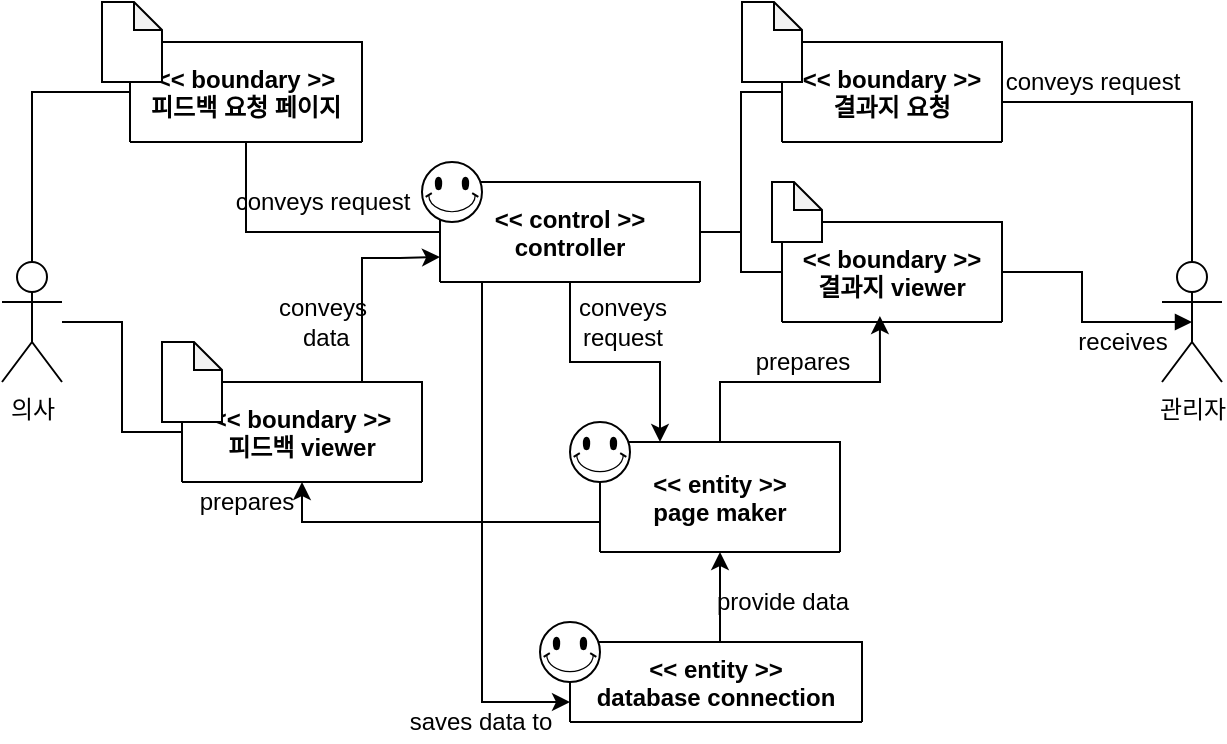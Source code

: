 <mxfile version="14.6.6" type="github">
  <diagram id="2snBoPdIVIojASlzs4ji" name="Page-1">
    <mxGraphModel dx="946" dy="544" grid="0" gridSize="10" guides="1" tooltips="1" connect="1" arrows="1" fold="1" page="1" pageScale="1" pageWidth="827" pageHeight="1169" math="0" shadow="0">
      <root>
        <mxCell id="0" />
        <mxCell id="1" parent="0" />
        <mxCell id="pNh5RsfMhSHscX6KeP78-1" value="의사" style="shape=umlActor;verticalLabelPosition=bottom;verticalAlign=top;html=1;outlineConnect=0;" parent="1" vertex="1">
          <mxGeometry x="130" y="200" width="30" height="60" as="geometry" />
        </mxCell>
        <mxCell id="pNh5RsfMhSHscX6KeP78-2" value="관리자" style="shape=umlActor;verticalLabelPosition=bottom;verticalAlign=top;html=1;outlineConnect=0;" parent="1" vertex="1">
          <mxGeometry x="710" y="200" width="30" height="60" as="geometry" />
        </mxCell>
        <mxCell id="pNh5RsfMhSHscX6KeP78-14" style="edgeStyle=orthogonalEdgeStyle;rounded=0;orthogonalLoop=1;jettySize=auto;html=1;entryX=0;entryY=0.5;entryDx=0;entryDy=0;endArrow=none;endFill=0;" parent="1" source="pNh5RsfMhSHscX6KeP78-3" target="pNh5RsfMhSHscX6KeP78-9" edge="1">
          <mxGeometry relative="1" as="geometry" />
        </mxCell>
        <mxCell id="pNh5RsfMhSHscX6KeP78-17" style="edgeStyle=orthogonalEdgeStyle;rounded=0;orthogonalLoop=1;jettySize=auto;html=1;endArrow=none;endFill=0;" parent="1" source="pNh5RsfMhSHscX6KeP78-3" target="pNh5RsfMhSHscX6KeP78-16" edge="1">
          <mxGeometry relative="1" as="geometry" />
        </mxCell>
        <mxCell id="9H2vDyvUipclMlkeoAgt-2" style="edgeStyle=orthogonalEdgeStyle;rounded=0;orthogonalLoop=1;jettySize=auto;html=1;endArrow=none;endFill=0;" edge="1" parent="1" source="pNh5RsfMhSHscX6KeP78-3" target="pNh5RsfMhSHscX6KeP78-7">
          <mxGeometry relative="1" as="geometry" />
        </mxCell>
        <mxCell id="9H2vDyvUipclMlkeoAgt-18" style="edgeStyle=orthogonalEdgeStyle;rounded=0;orthogonalLoop=1;jettySize=auto;html=1;entryX=0;entryY=0.75;entryDx=0;entryDy=0;" edge="1" parent="1" source="pNh5RsfMhSHscX6KeP78-3" target="pNh5RsfMhSHscX6KeP78-6">
          <mxGeometry relative="1" as="geometry">
            <Array as="points">
              <mxPoint x="370" y="420" />
            </Array>
          </mxGeometry>
        </mxCell>
        <mxCell id="9H2vDyvUipclMlkeoAgt-21" style="edgeStyle=orthogonalEdgeStyle;rounded=0;orthogonalLoop=1;jettySize=auto;html=1;entryX=0.25;entryY=0;entryDx=0;entryDy=0;" edge="1" parent="1" source="pNh5RsfMhSHscX6KeP78-3" target="9H2vDyvUipclMlkeoAgt-1">
          <mxGeometry relative="1" as="geometry" />
        </mxCell>
        <mxCell id="pNh5RsfMhSHscX6KeP78-3" value="&lt;&lt; control &gt;&gt;&#xa;controller" style="swimlane;startSize=50;" parent="1" vertex="1">
          <mxGeometry x="349" y="160" width="130" height="50" as="geometry" />
        </mxCell>
        <mxCell id="9H2vDyvUipclMlkeoAgt-11" style="edgeStyle=orthogonalEdgeStyle;rounded=0;orthogonalLoop=1;jettySize=auto;html=1;exitX=0.5;exitY=0;exitDx=0;exitDy=0;" edge="1" parent="1" source="pNh5RsfMhSHscX6KeP78-6" target="9H2vDyvUipclMlkeoAgt-1">
          <mxGeometry relative="1" as="geometry">
            <Array as="points">
              <mxPoint x="489" y="390" />
            </Array>
          </mxGeometry>
        </mxCell>
        <mxCell id="pNh5RsfMhSHscX6KeP78-6" value="&lt;&lt; entity &gt;&gt;&#xa;database connection" style="swimlane;startSize=40;" parent="1" vertex="1">
          <mxGeometry x="414" y="390" width="146" height="40" as="geometry" />
        </mxCell>
        <mxCell id="pNh5RsfMhSHscX6KeP78-25" value="" style="verticalLabelPosition=bottom;verticalAlign=top;html=1;shape=mxgraph.basic.smiley" parent="pNh5RsfMhSHscX6KeP78-6" vertex="1">
          <mxGeometry x="-15" y="-10" width="30" height="30" as="geometry" />
        </mxCell>
        <mxCell id="pNh5RsfMhSHscX6KeP78-11" style="edgeStyle=orthogonalEdgeStyle;rounded=0;orthogonalLoop=1;jettySize=auto;html=1;endArrow=none;endFill=0;" parent="1" source="pNh5RsfMhSHscX6KeP78-7" target="pNh5RsfMhSHscX6KeP78-1" edge="1">
          <mxGeometry relative="1" as="geometry" />
        </mxCell>
        <mxCell id="pNh5RsfMhSHscX6KeP78-7" value="&lt;&lt; boundary &gt;&gt;&#xa;피드백 요청 페이지" style="swimlane;startSize=50;" parent="1" vertex="1">
          <mxGeometry x="194" y="90" width="116" height="50" as="geometry" />
        </mxCell>
        <mxCell id="pNh5RsfMhSHscX6KeP78-12" style="edgeStyle=orthogonalEdgeStyle;rounded=0;orthogonalLoop=1;jettySize=auto;html=1;endArrow=none;endFill=0;" parent="1" source="pNh5RsfMhSHscX6KeP78-8" target="pNh5RsfMhSHscX6KeP78-1" edge="1">
          <mxGeometry relative="1" as="geometry" />
        </mxCell>
        <mxCell id="9H2vDyvUipclMlkeoAgt-3" style="edgeStyle=orthogonalEdgeStyle;rounded=0;orthogonalLoop=1;jettySize=auto;html=1;entryX=0;entryY=0.75;entryDx=0;entryDy=0;" edge="1" parent="1" source="pNh5RsfMhSHscX6KeP78-8" target="pNh5RsfMhSHscX6KeP78-3">
          <mxGeometry relative="1" as="geometry">
            <Array as="points">
              <mxPoint x="310" y="198" />
              <mxPoint x="329" y="198" />
            </Array>
          </mxGeometry>
        </mxCell>
        <mxCell id="pNh5RsfMhSHscX6KeP78-8" value="&lt;&lt; boundary &gt;&gt;&#xa;피드백 viewer" style="swimlane;startSize=50;" parent="1" vertex="1">
          <mxGeometry x="220" y="260" width="120" height="50" as="geometry" />
        </mxCell>
        <mxCell id="9H2vDyvUipclMlkeoAgt-14" value="" style="shape=note;whiteSpace=wrap;html=1;backgroundOutline=1;darkOpacity=0.05;size=14;" vertex="1" parent="pNh5RsfMhSHscX6KeP78-8">
          <mxGeometry x="-10" y="-20" width="30" height="40" as="geometry" />
        </mxCell>
        <mxCell id="pNh5RsfMhSHscX6KeP78-15" style="edgeStyle=orthogonalEdgeStyle;rounded=0;orthogonalLoop=1;jettySize=auto;html=1;entryX=0.5;entryY=0;entryDx=0;entryDy=0;entryPerimeter=0;endArrow=none;endFill=0;" parent="1" source="pNh5RsfMhSHscX6KeP78-9" target="pNh5RsfMhSHscX6KeP78-2" edge="1">
          <mxGeometry relative="1" as="geometry">
            <Array as="points">
              <mxPoint x="725" y="120" />
            </Array>
          </mxGeometry>
        </mxCell>
        <mxCell id="pNh5RsfMhSHscX6KeP78-9" value="&lt;&lt; boundary &gt;&gt;&#xa;결과지 요청" style="swimlane;startSize=50;" parent="1" vertex="1">
          <mxGeometry x="520" y="90" width="110" height="50" as="geometry" />
        </mxCell>
        <mxCell id="pNh5RsfMhSHscX6KeP78-18" style="edgeStyle=orthogonalEdgeStyle;rounded=0;orthogonalLoop=1;jettySize=auto;html=1;entryX=0.5;entryY=0.5;entryDx=0;entryDy=0;entryPerimeter=0;endArrow=block;endFill=1;" parent="1" source="pNh5RsfMhSHscX6KeP78-16" target="pNh5RsfMhSHscX6KeP78-2" edge="1">
          <mxGeometry relative="1" as="geometry" />
        </mxCell>
        <mxCell id="pNh5RsfMhSHscX6KeP78-16" value="&lt;&lt; boundary &gt;&gt;&#xa;결과지 viewer" style="swimlane;startSize=50;" parent="1" vertex="1">
          <mxGeometry x="520" y="180" width="110" height="50" as="geometry" />
        </mxCell>
        <mxCell id="9H2vDyvUipclMlkeoAgt-15" value="" style="shape=note;whiteSpace=wrap;html=1;backgroundOutline=1;darkOpacity=0.05;size=14;" vertex="1" parent="pNh5RsfMhSHscX6KeP78-16">
          <mxGeometry x="-5" y="-20" width="25" height="30" as="geometry" />
        </mxCell>
        <mxCell id="pNh5RsfMhSHscX6KeP78-28" value="" style="verticalLabelPosition=bottom;verticalAlign=top;html=1;shape=mxgraph.basic.smiley" parent="1" vertex="1">
          <mxGeometry x="340" y="150" width="30" height="30" as="geometry" />
        </mxCell>
        <mxCell id="pNh5RsfMhSHscX6KeP78-29" value="conveys request" style="text;html=1;align=center;verticalAlign=middle;resizable=0;points=[];autosize=1;strokeColor=none;" parent="1" vertex="1">
          <mxGeometry x="240" y="160" width="100" height="20" as="geometry" />
        </mxCell>
        <mxCell id="pNh5RsfMhSHscX6KeP78-30" value="conveys request" style="text;html=1;align=center;verticalAlign=middle;resizable=0;points=[];autosize=1;strokeColor=none;" parent="1" vertex="1">
          <mxGeometry x="625" y="100" width="100" height="20" as="geometry" />
        </mxCell>
        <mxCell id="pNh5RsfMhSHscX6KeP78-33" value="provide data" style="text;html=1;align=center;verticalAlign=middle;resizable=0;points=[];autosize=1;strokeColor=none;" parent="1" vertex="1">
          <mxGeometry x="480" y="360" width="80" height="20" as="geometry" />
        </mxCell>
        <mxCell id="9H2vDyvUipclMlkeoAgt-5" style="edgeStyle=orthogonalEdgeStyle;rounded=0;orthogonalLoop=1;jettySize=auto;html=1;entryX=0.5;entryY=1;entryDx=0;entryDy=0;" edge="1" parent="1" source="9H2vDyvUipclMlkeoAgt-1" target="pNh5RsfMhSHscX6KeP78-8">
          <mxGeometry relative="1" as="geometry">
            <Array as="points">
              <mxPoint x="280" y="330" />
            </Array>
          </mxGeometry>
        </mxCell>
        <mxCell id="9H2vDyvUipclMlkeoAgt-9" style="edgeStyle=orthogonalEdgeStyle;rounded=0;orthogonalLoop=1;jettySize=auto;html=1;entryX=0.445;entryY=0.94;entryDx=0;entryDy=0;entryPerimeter=0;" edge="1" parent="1" source="9H2vDyvUipclMlkeoAgt-1" target="pNh5RsfMhSHscX6KeP78-16">
          <mxGeometry relative="1" as="geometry" />
        </mxCell>
        <mxCell id="9H2vDyvUipclMlkeoAgt-1" value="&lt;&lt; entity &gt;&gt;&#xa;page maker" style="swimlane;startSize=55;" vertex="1" parent="1">
          <mxGeometry x="429" y="290" width="120" height="55" as="geometry" />
        </mxCell>
        <mxCell id="pNh5RsfMhSHscX6KeP78-26" value="" style="verticalLabelPosition=bottom;verticalAlign=top;html=1;shape=mxgraph.basic.smiley" parent="9H2vDyvUipclMlkeoAgt-1" vertex="1">
          <mxGeometry x="-15" y="-10" width="30" height="30" as="geometry" />
        </mxCell>
        <mxCell id="9H2vDyvUipclMlkeoAgt-4" value="receives" style="text;html=1;align=center;verticalAlign=middle;resizable=0;points=[];autosize=1;strokeColor=none;" vertex="1" parent="1">
          <mxGeometry x="660" y="230" width="60" height="20" as="geometry" />
        </mxCell>
        <mxCell id="9H2vDyvUipclMlkeoAgt-6" value="prepares" style="text;html=1;align=center;verticalAlign=middle;resizable=0;points=[];autosize=1;strokeColor=none;" vertex="1" parent="1">
          <mxGeometry x="222" y="310" width="60" height="20" as="geometry" />
        </mxCell>
        <mxCell id="9H2vDyvUipclMlkeoAgt-10" value="prepares" style="text;html=1;align=center;verticalAlign=middle;resizable=0;points=[];autosize=1;strokeColor=none;" vertex="1" parent="1">
          <mxGeometry x="500" y="240" width="60" height="20" as="geometry" />
        </mxCell>
        <mxCell id="9H2vDyvUipclMlkeoAgt-12" value="" style="shape=note;whiteSpace=wrap;html=1;backgroundOutline=1;darkOpacity=0.05;size=14;" vertex="1" parent="1">
          <mxGeometry x="180" y="70" width="30" height="40" as="geometry" />
        </mxCell>
        <mxCell id="9H2vDyvUipclMlkeoAgt-17" value="saves data to" style="text;html=1;align=center;verticalAlign=middle;resizable=0;points=[];autosize=1;strokeColor=none;" vertex="1" parent="1">
          <mxGeometry x="324" y="420" width="90" height="20" as="geometry" />
        </mxCell>
        <mxCell id="pNh5RsfMhSHscX6KeP78-31" value="conveys &lt;br&gt;request" style="text;html=1;align=center;verticalAlign=middle;resizable=0;points=[];autosize=1;strokeColor=none;" parent="1" vertex="1">
          <mxGeometry x="410" y="215" width="60" height="30" as="geometry" />
        </mxCell>
        <mxCell id="9H2vDyvUipclMlkeoAgt-22" value="conveys&lt;br&gt;&amp;nbsp;data" style="text;html=1;align=center;verticalAlign=middle;resizable=0;points=[];autosize=1;strokeColor=none;" vertex="1" parent="1">
          <mxGeometry x="260" y="215" width="60" height="30" as="geometry" />
        </mxCell>
        <mxCell id="9H2vDyvUipclMlkeoAgt-13" value="" style="shape=note;whiteSpace=wrap;html=1;backgroundOutline=1;darkOpacity=0.05;size=14;" vertex="1" parent="1">
          <mxGeometry x="500" y="70" width="30" height="40" as="geometry" />
        </mxCell>
      </root>
    </mxGraphModel>
  </diagram>
</mxfile>
